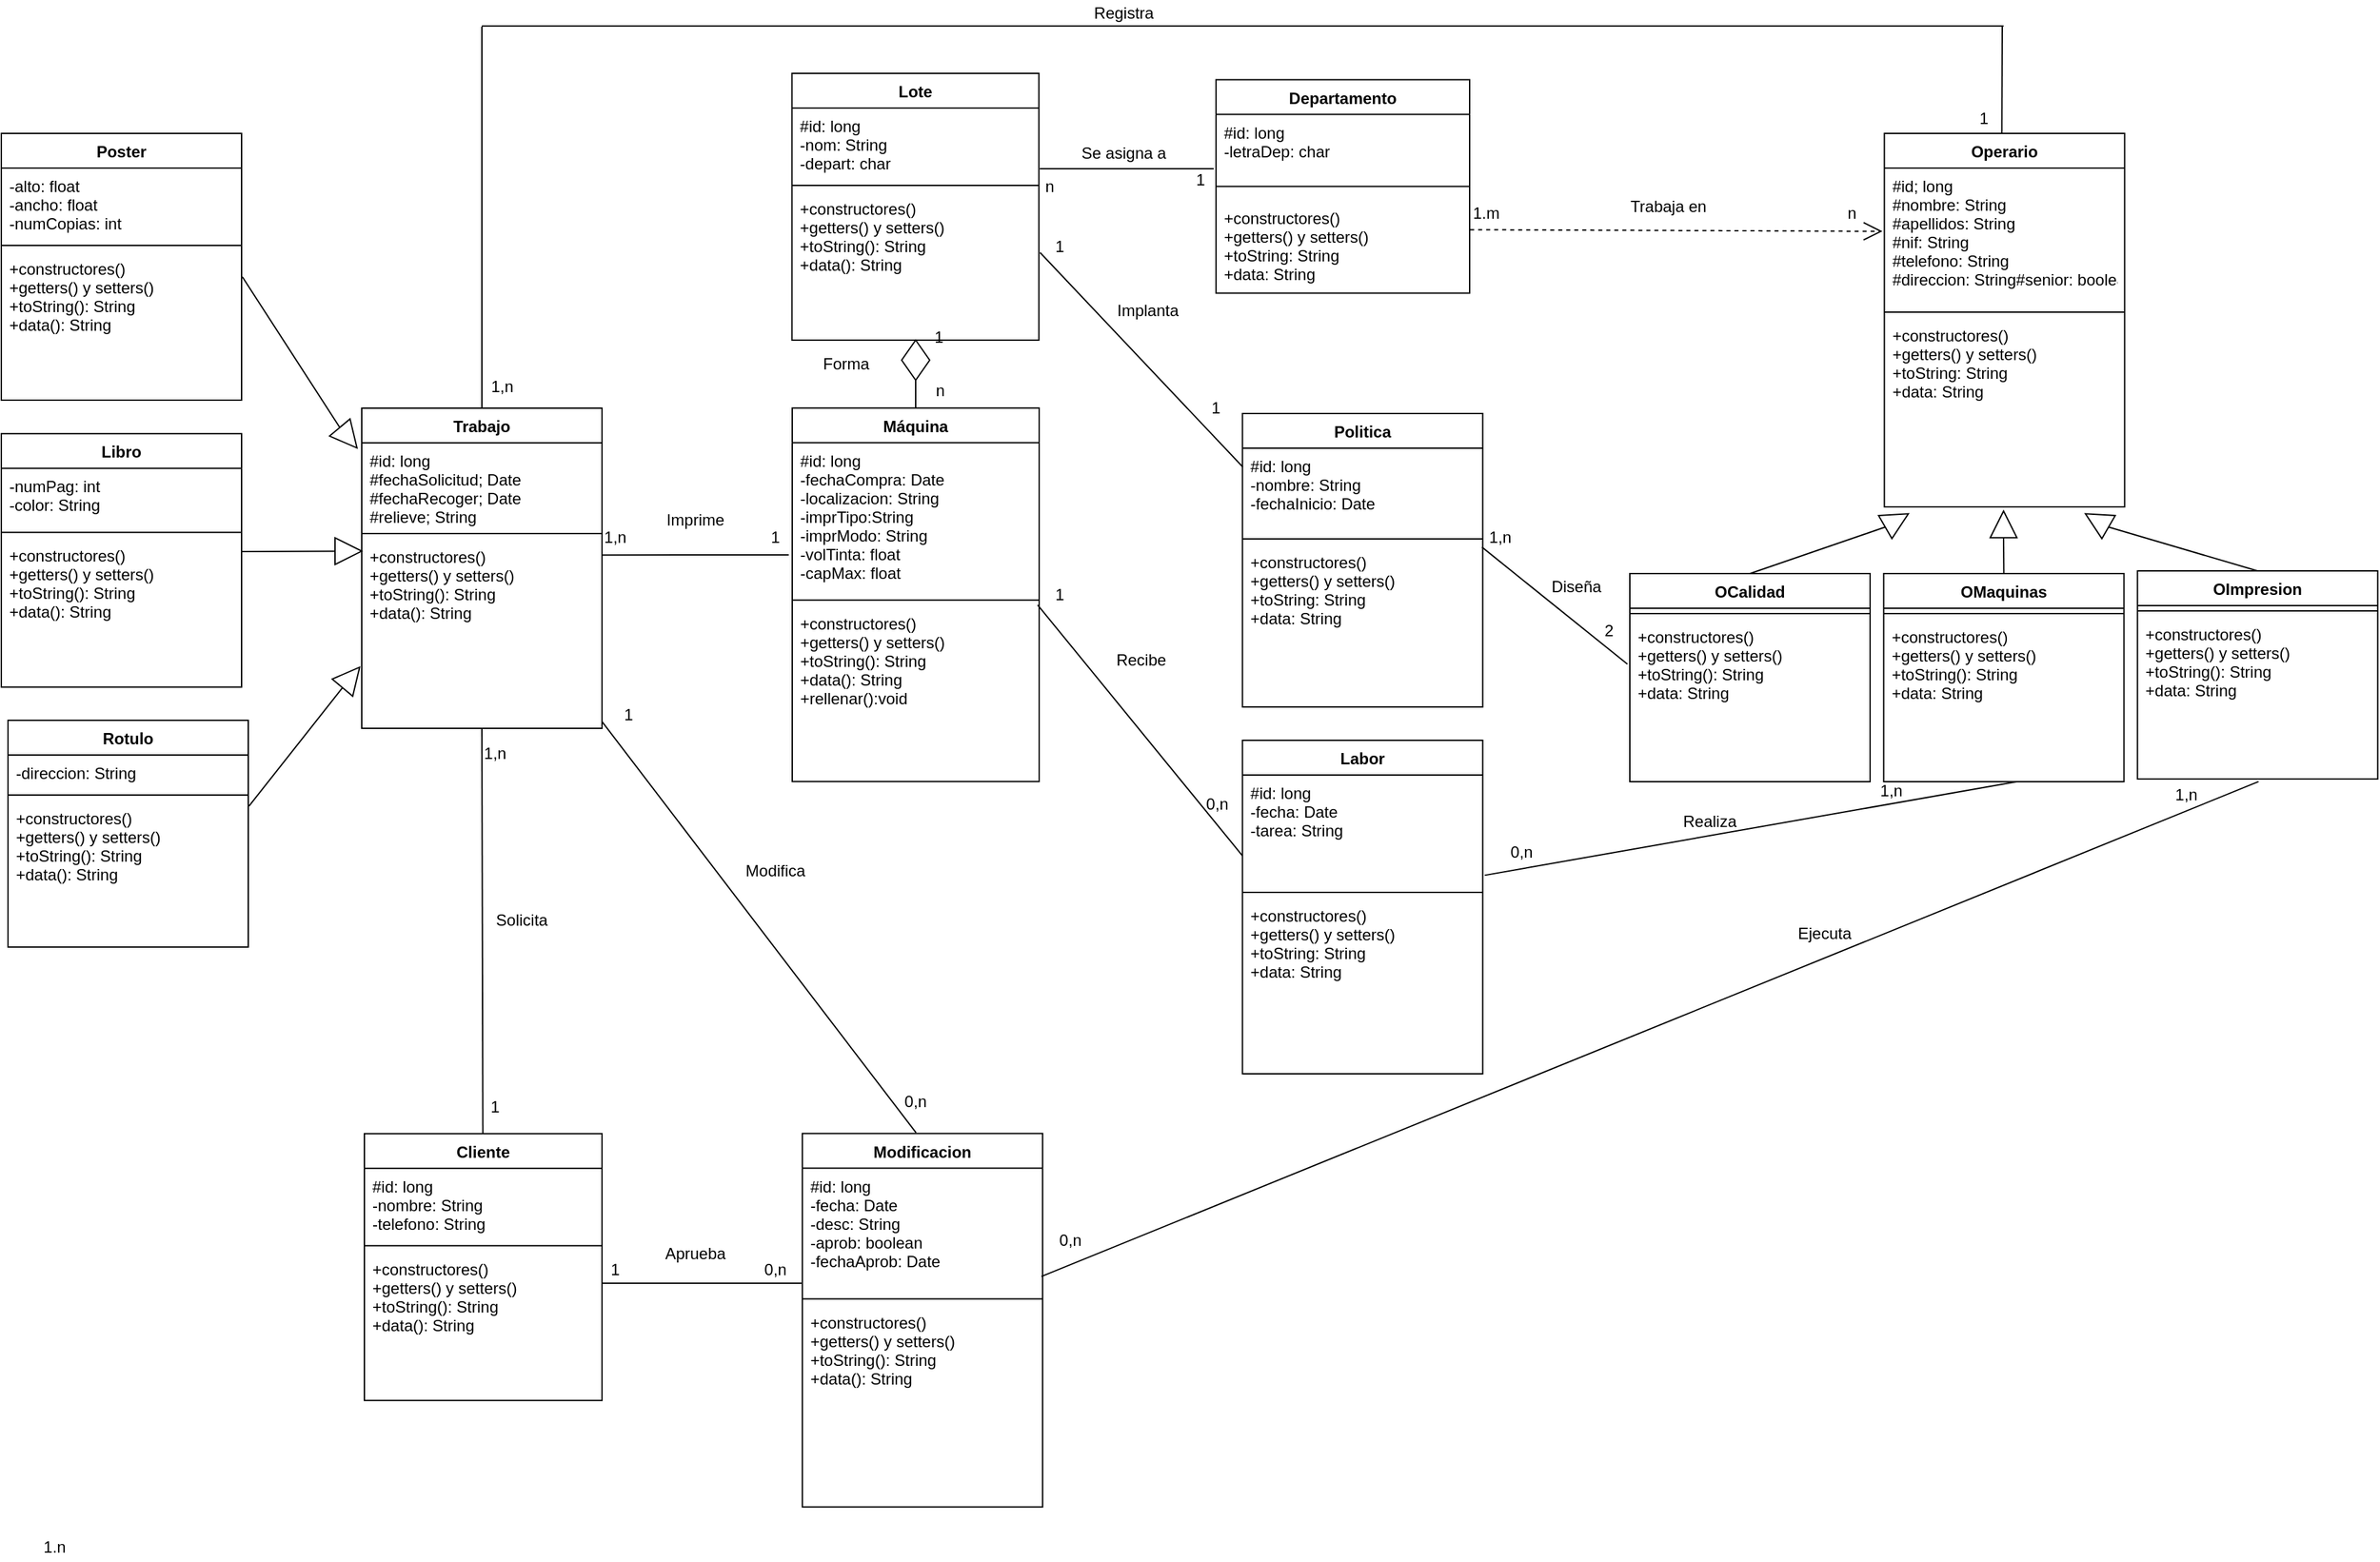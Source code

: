 <mxfile version="12.2.6" type="device" pages="1"><diagram id="FINPR5G2HzoAXYaAKj14" name="Page-1"><mxGraphModel dx="1006" dy="542" grid="1" gridSize="10" guides="1" tooltips="1" connect="1" arrows="1" fold="1" page="1" pageScale="1" pageWidth="3300" pageHeight="2339" math="0" shadow="0"><root><mxCell id="0"/><mxCell id="1" parent="0"/><mxCell id="1oXscA4LE7z4bwvGvyT2-3" value="Trabajo" style="swimlane;fontStyle=1;align=center;verticalAlign=top;childLayout=stackLayout;horizontal=1;startSize=26;horizontalStack=0;resizeParent=1;resizeParentMax=0;resizeLast=0;collapsible=1;marginBottom=0;" parent="1" vertex="1"><mxGeometry x="350" y="336" width="180" height="240" as="geometry"><mxRectangle x="310" y="308" width="70" height="26" as="alternateBounds"/></mxGeometry></mxCell><mxCell id="1oXscA4LE7z4bwvGvyT2-4" value="#id: long&#10;#fechaSolicitud; Date&#10;#fechaRecoger; Date&#10;#relieve; String&#10;" style="text;strokeColor=none;fillColor=none;align=left;verticalAlign=top;spacingLeft=4;spacingRight=4;overflow=hidden;rotatable=0;points=[[0,0.5],[1,0.5]];portConstraint=eastwest;" parent="1oXscA4LE7z4bwvGvyT2-3" vertex="1"><mxGeometry y="26" width="180" height="64" as="geometry"/></mxCell><mxCell id="1oXscA4LE7z4bwvGvyT2-5" value="" style="line;strokeWidth=1;fillColor=none;align=left;verticalAlign=middle;spacingTop=-1;spacingLeft=3;spacingRight=3;rotatable=0;labelPosition=right;points=[];portConstraint=eastwest;" parent="1oXscA4LE7z4bwvGvyT2-3" vertex="1"><mxGeometry y="90" width="180" height="8" as="geometry"/></mxCell><mxCell id="1oXscA4LE7z4bwvGvyT2-6" value="+constructores()&#10;+getters() y setters()&#10;+toString(): String&#10;+data(): String" style="text;strokeColor=none;fillColor=none;align=left;verticalAlign=top;spacingLeft=4;spacingRight=4;overflow=hidden;rotatable=0;points=[[0,0.5],[1,0.5]];portConstraint=eastwest;" parent="1oXscA4LE7z4bwvGvyT2-3" vertex="1"><mxGeometry y="98" width="180" height="142" as="geometry"/></mxCell><mxCell id="1oXscA4LE7z4bwvGvyT2-8" value="Rotulo" style="swimlane;fontStyle=1;align=center;verticalAlign=top;childLayout=stackLayout;horizontal=1;startSize=26;horizontalStack=0;resizeParent=1;resizeParentMax=0;resizeLast=0;collapsible=1;marginBottom=0;" parent="1" vertex="1"><mxGeometry x="85" y="570" width="180" height="170" as="geometry"><mxRectangle x="85" y="520" width="70" height="26" as="alternateBounds"/></mxGeometry></mxCell><mxCell id="1oXscA4LE7z4bwvGvyT2-9" value="-direccion: String" style="text;strokeColor=none;fillColor=none;align=left;verticalAlign=top;spacingLeft=4;spacingRight=4;overflow=hidden;rotatable=0;points=[[0,0.5],[1,0.5]];portConstraint=eastwest;" parent="1oXscA4LE7z4bwvGvyT2-8" vertex="1"><mxGeometry y="26" width="180" height="26" as="geometry"/></mxCell><mxCell id="1oXscA4LE7z4bwvGvyT2-10" value="" style="line;strokeWidth=1;fillColor=none;align=left;verticalAlign=middle;spacingTop=-1;spacingLeft=3;spacingRight=3;rotatable=0;labelPosition=right;points=[];portConstraint=eastwest;" parent="1oXscA4LE7z4bwvGvyT2-8" vertex="1"><mxGeometry y="52" width="180" height="8" as="geometry"/></mxCell><mxCell id="1oXscA4LE7z4bwvGvyT2-11" value="+constructores()&#10;+getters() y setters()&#10;+toString(): String&#10;+data(): String" style="text;strokeColor=none;fillColor=none;align=left;verticalAlign=top;spacingLeft=4;spacingRight=4;overflow=hidden;rotatable=0;points=[[0,0.5],[1,0.5]];portConstraint=eastwest;" parent="1oXscA4LE7z4bwvGvyT2-8" vertex="1"><mxGeometry y="60" width="180" height="110" as="geometry"/></mxCell><mxCell id="1oXscA4LE7z4bwvGvyT2-12" value="Poster&#10;" style="swimlane;fontStyle=1;align=center;verticalAlign=top;childLayout=stackLayout;horizontal=1;startSize=26;horizontalStack=0;resizeParent=1;resizeParentMax=0;resizeLast=0;collapsible=1;marginBottom=0;" parent="1" vertex="1"><mxGeometry x="80" y="130" width="180" height="200" as="geometry"><mxRectangle x="80" y="80" width="70" height="26" as="alternateBounds"/></mxGeometry></mxCell><mxCell id="1oXscA4LE7z4bwvGvyT2-13" value="-alto: float&#10;-ancho: float&#10;-numCopias: int" style="text;strokeColor=none;fillColor=none;align=left;verticalAlign=top;spacingLeft=4;spacingRight=4;overflow=hidden;rotatable=0;points=[[0,0.5],[1,0.5]];portConstraint=eastwest;" parent="1oXscA4LE7z4bwvGvyT2-12" vertex="1"><mxGeometry y="26" width="180" height="54" as="geometry"/></mxCell><mxCell id="1oXscA4LE7z4bwvGvyT2-14" value="" style="line;strokeWidth=1;fillColor=none;align=left;verticalAlign=middle;spacingTop=-1;spacingLeft=3;spacingRight=3;rotatable=0;labelPosition=right;points=[];portConstraint=eastwest;" parent="1oXscA4LE7z4bwvGvyT2-12" vertex="1"><mxGeometry y="80" width="180" height="8" as="geometry"/></mxCell><mxCell id="1oXscA4LE7z4bwvGvyT2-15" value="+constructores()&#10;+getters() y setters()&#10;+toString(): String&#10;+data(): String" style="text;strokeColor=none;fillColor=none;align=left;verticalAlign=top;spacingLeft=4;spacingRight=4;overflow=hidden;rotatable=0;points=[[0,0.5],[1,0.5]];portConstraint=eastwest;" parent="1oXscA4LE7z4bwvGvyT2-12" vertex="1"><mxGeometry y="88" width="180" height="112" as="geometry"/></mxCell><mxCell id="1oXscA4LE7z4bwvGvyT2-27" value="Cliente" style="swimlane;fontStyle=1;align=center;verticalAlign=top;childLayout=stackLayout;horizontal=1;startSize=26;horizontalStack=0;resizeParent=1;resizeParentMax=0;resizeLast=0;collapsible=1;marginBottom=0;" parent="1" vertex="1"><mxGeometry x="352" y="879.853" width="178" height="200" as="geometry"><mxRectangle x="380" y="20" width="70" height="26" as="alternateBounds"/></mxGeometry></mxCell><mxCell id="1oXscA4LE7z4bwvGvyT2-31" value="#id: long&#10;-nombre: String&#10;-telefono: String" style="text;strokeColor=none;fillColor=none;align=left;verticalAlign=top;spacingLeft=4;spacingRight=4;overflow=hidden;rotatable=0;points=[[0,0.5],[1,0.5]];portConstraint=eastwest;" parent="1oXscA4LE7z4bwvGvyT2-27" vertex="1"><mxGeometry y="26" width="178" height="54" as="geometry"/></mxCell><mxCell id="1oXscA4LE7z4bwvGvyT2-29" value="" style="line;strokeWidth=1;fillColor=none;align=left;verticalAlign=middle;spacingTop=-1;spacingLeft=3;spacingRight=3;rotatable=0;labelPosition=right;points=[];portConstraint=eastwest;" parent="1oXscA4LE7z4bwvGvyT2-27" vertex="1"><mxGeometry y="80" width="178" height="8" as="geometry"/></mxCell><mxCell id="1oXscA4LE7z4bwvGvyT2-30" value="+constructores()&#10;+getters() y setters()&#10;+toString(): String&#10;+data(): String" style="text;strokeColor=none;fillColor=none;align=left;verticalAlign=top;spacingLeft=4;spacingRight=4;overflow=hidden;rotatable=0;points=[[0,0.5],[1,0.5]];portConstraint=eastwest;" parent="1oXscA4LE7z4bwvGvyT2-27" vertex="1"><mxGeometry y="88" width="178" height="112" as="geometry"/></mxCell><mxCell id="1oXscA4LE7z4bwvGvyT2-33" value="Máquina" style="swimlane;fontStyle=1;align=center;verticalAlign=top;childLayout=stackLayout;horizontal=1;startSize=26;horizontalStack=0;resizeParent=1;resizeParentMax=0;resizeLast=0;collapsible=1;marginBottom=0;" parent="1" vertex="1"><mxGeometry x="672.5" y="335.9" width="185" height="280" as="geometry"><mxRectangle x="580" y="304.9" width="80" height="26" as="alternateBounds"/></mxGeometry></mxCell><mxCell id="1oXscA4LE7z4bwvGvyT2-34" value="#id: long&#10;-fechaCompra: Date&#10;-localizacion: String&#10;-imprTipo:String&#10;-imprModo: String&#10;-volTinta: float&#10;-capMax: float&#10;&#10;&#10;" style="text;strokeColor=none;fillColor=none;align=left;verticalAlign=top;spacingLeft=4;spacingRight=4;overflow=hidden;rotatable=0;points=[[0,0.5],[1,0.5]];portConstraint=eastwest;" parent="1oXscA4LE7z4bwvGvyT2-33" vertex="1"><mxGeometry y="26" width="185" height="114" as="geometry"/></mxCell><mxCell id="1oXscA4LE7z4bwvGvyT2-35" value="" style="line;strokeWidth=1;fillColor=none;align=left;verticalAlign=middle;spacingTop=-1;spacingLeft=3;spacingRight=3;rotatable=0;labelPosition=right;points=[];portConstraint=eastwest;" parent="1oXscA4LE7z4bwvGvyT2-33" vertex="1"><mxGeometry y="140" width="185" height="8" as="geometry"/></mxCell><mxCell id="1oXscA4LE7z4bwvGvyT2-36" value="+constructores()&#10;+getters() y setters()&#10;+toString(): String&#10;+data(): String&#10;+rellenar():void &#10;" style="text;strokeColor=none;fillColor=none;align=left;verticalAlign=top;spacingLeft=4;spacingRight=4;overflow=hidden;rotatable=0;points=[[0,0.5],[1,0.5]];portConstraint=eastwest;" parent="1oXscA4LE7z4bwvGvyT2-33" vertex="1"><mxGeometry y="148" width="185" height="132" as="geometry"/></mxCell><mxCell id="1oXscA4LE7z4bwvGvyT2-38" value="Lote" style="swimlane;fontStyle=1;align=center;verticalAlign=top;childLayout=stackLayout;horizontal=1;startSize=26;horizontalStack=0;resizeParent=1;resizeParentMax=0;resizeLast=0;collapsible=1;marginBottom=0;" parent="1" vertex="1"><mxGeometry x="672.3" y="85" width="185" height="200" as="geometry"><mxRectangle x="559.8" y="80" width="60" height="26" as="alternateBounds"/></mxGeometry></mxCell><mxCell id="1oXscA4LE7z4bwvGvyT2-39" value="#id: long&#10;-nom: String&#10;-depart: char&#10;" style="text;strokeColor=none;fillColor=none;align=left;verticalAlign=top;spacingLeft=4;spacingRight=4;overflow=hidden;rotatable=0;points=[[0,0.5],[1,0.5]];portConstraint=eastwest;" parent="1oXscA4LE7z4bwvGvyT2-38" vertex="1"><mxGeometry y="26" width="185" height="54" as="geometry"/></mxCell><mxCell id="1oXscA4LE7z4bwvGvyT2-40" value="" style="line;strokeWidth=1;fillColor=none;align=left;verticalAlign=middle;spacingTop=-1;spacingLeft=3;spacingRight=3;rotatable=0;labelPosition=right;points=[];portConstraint=eastwest;" parent="1oXscA4LE7z4bwvGvyT2-38" vertex="1"><mxGeometry y="80" width="185" height="8" as="geometry"/></mxCell><mxCell id="1oXscA4LE7z4bwvGvyT2-41" value="+constructores()&#10;+getters() y setters()&#10;+toString(): String&#10;+data(): String" style="text;strokeColor=none;fillColor=none;align=left;verticalAlign=top;spacingLeft=4;spacingRight=4;overflow=hidden;rotatable=0;points=[[0,0.5],[1,0.5]];portConstraint=eastwest;" parent="1oXscA4LE7z4bwvGvyT2-38" vertex="1"><mxGeometry y="88" width="185" height="112" as="geometry"/></mxCell><mxCell id="B73v2lXdH34x8dakDg6a-5" value="Libro" style="swimlane;fontStyle=1;align=center;verticalAlign=top;childLayout=stackLayout;horizontal=1;startSize=26;horizontalStack=0;resizeParent=1;resizeParentMax=0;resizeLast=0;collapsible=1;marginBottom=0;" parent="1" vertex="1"><mxGeometry x="80" y="355.1" width="180" height="190" as="geometry"><mxRectangle x="85" y="308.1" width="60" height="26" as="alternateBounds"/></mxGeometry></mxCell><mxCell id="B73v2lXdH34x8dakDg6a-6" value="-numPag: int&#10;-color: String" style="text;strokeColor=none;fillColor=none;align=left;verticalAlign=top;spacingLeft=4;spacingRight=4;overflow=hidden;rotatable=0;points=[[0,0.5],[1,0.5]];portConstraint=eastwest;" parent="B73v2lXdH34x8dakDg6a-5" vertex="1"><mxGeometry y="26" width="180" height="44" as="geometry"/></mxCell><mxCell id="B73v2lXdH34x8dakDg6a-7" value="" style="line;strokeWidth=1;fillColor=none;align=left;verticalAlign=middle;spacingTop=-1;spacingLeft=3;spacingRight=3;rotatable=0;labelPosition=right;points=[];portConstraint=eastwest;" parent="B73v2lXdH34x8dakDg6a-5" vertex="1"><mxGeometry y="70" width="180" height="8" as="geometry"/></mxCell><mxCell id="B73v2lXdH34x8dakDg6a-8" value="+constructores()&#10;+getters() y setters()&#10;+toString(): String&#10;+data(): String" style="text;strokeColor=none;fillColor=none;align=left;verticalAlign=top;spacingLeft=4;spacingRight=4;overflow=hidden;rotatable=0;points=[[0,0.5],[1,0.5]];portConstraint=eastwest;" parent="B73v2lXdH34x8dakDg6a-5" vertex="1"><mxGeometry y="78" width="180" height="112" as="geometry"/></mxCell><mxCell id="B73v2lXdH34x8dakDg6a-9" value="Departamento" style="swimlane;fontStyle=1;align=center;verticalAlign=top;childLayout=stackLayout;horizontal=1;startSize=26;horizontalStack=0;resizeParent=1;resizeParentMax=0;resizeLast=0;collapsible=1;marginBottom=0;" parent="1" vertex="1"><mxGeometry x="990" y="89.8" width="190" height="160" as="geometry"><mxRectangle x="820" y="79.8" width="110" height="26" as="alternateBounds"/></mxGeometry></mxCell><mxCell id="B73v2lXdH34x8dakDg6a-10" value="#id: long&#10;-letraDep: char" style="text;strokeColor=none;fillColor=none;align=left;verticalAlign=top;spacingLeft=4;spacingRight=4;overflow=hidden;rotatable=0;points=[[0,0.5],[1,0.5]];portConstraint=eastwest;" parent="B73v2lXdH34x8dakDg6a-9" vertex="1"><mxGeometry y="26" width="190" height="44" as="geometry"/></mxCell><mxCell id="B73v2lXdH34x8dakDg6a-11" value="" style="line;strokeWidth=1;fillColor=none;align=left;verticalAlign=middle;spacingTop=-1;spacingLeft=3;spacingRight=3;rotatable=0;labelPosition=right;points=[];portConstraint=eastwest;" parent="B73v2lXdH34x8dakDg6a-9" vertex="1"><mxGeometry y="70" width="190" height="20" as="geometry"/></mxCell><mxCell id="B73v2lXdH34x8dakDg6a-12" value="+constructores()&#10;+getters() y setters()&#10;+toString: String&#10;+data: String" style="text;strokeColor=none;fillColor=none;align=left;verticalAlign=top;spacingLeft=4;spacingRight=4;overflow=hidden;rotatable=0;points=[[0,0.5],[1,0.5]];portConstraint=eastwest;" parent="B73v2lXdH34x8dakDg6a-9" vertex="1"><mxGeometry y="90" width="190" height="70" as="geometry"/></mxCell><mxCell id="B73v2lXdH34x8dakDg6a-13" value="Operario" style="swimlane;fontStyle=1;align=center;verticalAlign=top;childLayout=stackLayout;horizontal=1;startSize=26;horizontalStack=0;resizeParent=1;resizeParentMax=0;resizeLast=0;collapsible=1;marginBottom=0;" parent="1" vertex="1"><mxGeometry x="1490.7" y="130" width="180" height="280" as="geometry"><mxRectangle x="1055.2" y="282" width="80" height="26" as="alternateBounds"/></mxGeometry></mxCell><mxCell id="B73v2lXdH34x8dakDg6a-14" value="#id; long&#10;#nombre: String&#10;#apellidos: String&#10;#nif: String&#10;#telefono: String&#10;#direccion: String#senior: boolean" style="text;strokeColor=none;fillColor=none;align=left;verticalAlign=top;spacingLeft=4;spacingRight=4;overflow=hidden;rotatable=0;points=[[0,0.5],[1,0.5]];portConstraint=eastwest;" parent="B73v2lXdH34x8dakDg6a-13" vertex="1"><mxGeometry y="26" width="180" height="104" as="geometry"/></mxCell><mxCell id="B73v2lXdH34x8dakDg6a-15" value="" style="line;strokeWidth=1;fillColor=none;align=left;verticalAlign=middle;spacingTop=-1;spacingLeft=3;spacingRight=3;rotatable=0;labelPosition=right;points=[];portConstraint=eastwest;" parent="B73v2lXdH34x8dakDg6a-13" vertex="1"><mxGeometry y="130" width="180" height="8" as="geometry"/></mxCell><mxCell id="B73v2lXdH34x8dakDg6a-16" value="+constructores()&#10;+getters() y setters()&#10;+toString: String&#10;+data: String" style="text;strokeColor=none;fillColor=none;align=left;verticalAlign=top;spacingLeft=4;spacingRight=4;overflow=hidden;rotatable=0;points=[[0,0.5],[1,0.5]];portConstraint=eastwest;" parent="B73v2lXdH34x8dakDg6a-13" vertex="1"><mxGeometry y="138" width="180" height="142" as="geometry"/></mxCell><mxCell id="B73v2lXdH34x8dakDg6a-17" value="OImpresion" style="swimlane;fontStyle=1;align=center;verticalAlign=top;childLayout=stackLayout;horizontal=1;startSize=26;horizontalStack=0;resizeParent=1;resizeParentMax=0;resizeLast=0;collapsible=1;marginBottom=0;" parent="1" vertex="1"><mxGeometry x="1680.3" y="458" width="180" height="156" as="geometry"><mxRectangle x="849.8" y="470" width="130" height="26" as="alternateBounds"/></mxGeometry></mxCell><mxCell id="B73v2lXdH34x8dakDg6a-19" value="" style="line;strokeWidth=1;fillColor=none;align=left;verticalAlign=middle;spacingTop=-1;spacingLeft=3;spacingRight=3;rotatable=0;labelPosition=right;points=[];portConstraint=eastwest;" parent="B73v2lXdH34x8dakDg6a-17" vertex="1"><mxGeometry y="26" width="180" height="8" as="geometry"/></mxCell><mxCell id="B73v2lXdH34x8dakDg6a-20" value="+constructores()&#10;+getters() y setters()&#10;+toString(): String&#10;+data: String" style="text;strokeColor=none;fillColor=none;align=left;verticalAlign=top;spacingLeft=4;spacingRight=4;overflow=hidden;rotatable=0;points=[[0,0.5],[1,0.5]];portConstraint=eastwest;" parent="B73v2lXdH34x8dakDg6a-17" vertex="1"><mxGeometry y="34" width="180" height="122" as="geometry"/></mxCell><mxCell id="B73v2lXdH34x8dakDg6a-22" value="OMaquinas" style="swimlane;fontStyle=1;align=center;verticalAlign=top;childLayout=stackLayout;horizontal=1;startSize=26;horizontalStack=0;resizeParent=1;resizeParentMax=0;resizeLast=0;collapsible=1;marginBottom=0;" parent="1" vertex="1"><mxGeometry x="1490.2" y="460" width="180" height="156" as="geometry"><mxRectangle x="1025.2" y="472" width="130" height="26" as="alternateBounds"/></mxGeometry></mxCell><mxCell id="B73v2lXdH34x8dakDg6a-24" value="" style="line;strokeWidth=1;fillColor=none;align=left;verticalAlign=middle;spacingTop=-1;spacingLeft=3;spacingRight=3;rotatable=0;labelPosition=right;points=[];portConstraint=eastwest;" parent="B73v2lXdH34x8dakDg6a-22" vertex="1"><mxGeometry y="26" width="180" height="8" as="geometry"/></mxCell><mxCell id="B73v2lXdH34x8dakDg6a-25" value="+constructores()&#10;+getters() y setters()&#10;+toString(): String&#10;+data: String" style="text;strokeColor=none;fillColor=none;align=left;verticalAlign=top;spacingLeft=4;spacingRight=4;overflow=hidden;rotatable=0;points=[[0,0.5],[1,0.5]];portConstraint=eastwest;" parent="B73v2lXdH34x8dakDg6a-22" vertex="1"><mxGeometry y="34" width="180" height="122" as="geometry"/></mxCell><mxCell id="B73v2lXdH34x8dakDg6a-26" value="OCalidad" style="swimlane;fontStyle=1;align=center;verticalAlign=top;childLayout=stackLayout;horizontal=1;startSize=26;horizontalStack=0;resizeParent=1;resizeParentMax=0;resizeLast=0;collapsible=1;marginBottom=0;" parent="1" vertex="1"><mxGeometry x="1300" y="460" width="180" height="156" as="geometry"><mxRectangle x="1240" y="470" width="120" height="26" as="alternateBounds"/></mxGeometry></mxCell><mxCell id="B73v2lXdH34x8dakDg6a-28" value="" style="line;strokeWidth=1;fillColor=none;align=left;verticalAlign=middle;spacingTop=-1;spacingLeft=3;spacingRight=3;rotatable=0;labelPosition=right;points=[];portConstraint=eastwest;" parent="B73v2lXdH34x8dakDg6a-26" vertex="1"><mxGeometry y="26" width="180" height="8" as="geometry"/></mxCell><mxCell id="B73v2lXdH34x8dakDg6a-29" value="+constructores()&#10;+getters() y setters()&#10;+toString(): String&#10;+data: String" style="text;strokeColor=none;fillColor=none;align=left;verticalAlign=top;spacingLeft=4;spacingRight=4;overflow=hidden;rotatable=0;points=[[0,0.5],[1,0.5]];portConstraint=eastwest;" parent="B73v2lXdH34x8dakDg6a-26" vertex="1"><mxGeometry y="34" width="180" height="122" as="geometry"/></mxCell><mxCell id="B73v2lXdH34x8dakDg6a-30" value="Labor" style="swimlane;fontStyle=1;align=center;verticalAlign=top;childLayout=stackLayout;horizontal=1;startSize=26;horizontalStack=0;resizeParent=1;resizeParentMax=0;resizeLast=0;collapsible=1;marginBottom=0;" parent="1" vertex="1"><mxGeometry x="1009.8" y="585" width="180" height="250" as="geometry"><mxRectangle x="835.3" y="584" width="60" height="26" as="alternateBounds"/></mxGeometry></mxCell><mxCell id="B73v2lXdH34x8dakDg6a-31" value="#id: long&#10;-fecha: Date&#10;-tarea: String&#10;" style="text;strokeColor=none;fillColor=none;align=left;verticalAlign=top;spacingLeft=4;spacingRight=4;overflow=hidden;rotatable=0;points=[[0,0.5],[1,0.5]];portConstraint=eastwest;" parent="B73v2lXdH34x8dakDg6a-30" vertex="1"><mxGeometry y="26" width="180" height="84" as="geometry"/></mxCell><mxCell id="B73v2lXdH34x8dakDg6a-32" value="" style="line;strokeWidth=1;fillColor=none;align=left;verticalAlign=middle;spacingTop=-1;spacingLeft=3;spacingRight=3;rotatable=0;labelPosition=right;points=[];portConstraint=eastwest;" parent="B73v2lXdH34x8dakDg6a-30" vertex="1"><mxGeometry y="110" width="180" height="8" as="geometry"/></mxCell><mxCell id="B73v2lXdH34x8dakDg6a-33" value="+constructores()&#10;+getters() y setters()&#10;+toString: String&#10;+data: String" style="text;strokeColor=none;fillColor=none;align=left;verticalAlign=top;spacingLeft=4;spacingRight=4;overflow=hidden;rotatable=0;points=[[0,0.5],[1,0.5]];portConstraint=eastwest;" parent="B73v2lXdH34x8dakDg6a-30" vertex="1"><mxGeometry y="118" width="180" height="132" as="geometry"/></mxCell><mxCell id="B73v2lXdH34x8dakDg6a-34" value="Modificacion" style="swimlane;fontStyle=1;align=center;verticalAlign=top;childLayout=stackLayout;horizontal=1;startSize=26;horizontalStack=0;resizeParent=1;resizeParentMax=0;resizeLast=0;collapsible=1;marginBottom=0;" parent="1" vertex="1"><mxGeometry x="680.1" y="879.8" width="180" height="280" as="geometry"><mxRectangle x="589.6" y="609.8" width="100" height="26" as="alternateBounds"/></mxGeometry></mxCell><mxCell id="B73v2lXdH34x8dakDg6a-35" value="#id: long&#10;-fecha: Date&#10;-desc: String&#10;-aprob: boolean&#10;-fechaAprob: Date&#10;" style="text;strokeColor=none;fillColor=none;align=left;verticalAlign=top;spacingLeft=4;spacingRight=4;overflow=hidden;rotatable=0;points=[[0,0.5],[1,0.5]];portConstraint=eastwest;" parent="B73v2lXdH34x8dakDg6a-34" vertex="1"><mxGeometry y="26" width="180" height="94" as="geometry"/></mxCell><mxCell id="B73v2lXdH34x8dakDg6a-36" value="" style="line;strokeWidth=1;fillColor=none;align=left;verticalAlign=middle;spacingTop=-1;spacingLeft=3;spacingRight=3;rotatable=0;labelPosition=right;points=[];portConstraint=eastwest;" parent="B73v2lXdH34x8dakDg6a-34" vertex="1"><mxGeometry y="120" width="180" height="8" as="geometry"/></mxCell><mxCell id="B73v2lXdH34x8dakDg6a-37" value="+constructores()&#10;+getters() y setters()&#10;+toString(): String&#10;+data(): String" style="text;strokeColor=none;fillColor=none;align=left;verticalAlign=top;spacingLeft=4;spacingRight=4;overflow=hidden;rotatable=0;points=[[0,0.5],[1,0.5]];portConstraint=eastwest;" parent="B73v2lXdH34x8dakDg6a-34" vertex="1"><mxGeometry y="128" width="180" height="152" as="geometry"/></mxCell><mxCell id="B73v2lXdH34x8dakDg6a-38" value="Politica" style="swimlane;fontStyle=1;align=center;verticalAlign=top;childLayout=stackLayout;horizontal=1;startSize=26;horizontalStack=0;resizeParent=1;resizeParentMax=0;resizeLast=0;collapsible=1;marginBottom=0;" parent="1" vertex="1"><mxGeometry x="1009.8" y="340" width="180" height="220" as="geometry"><mxRectangle x="1049.8" y="584" width="70" height="26" as="alternateBounds"/></mxGeometry></mxCell><mxCell id="B73v2lXdH34x8dakDg6a-39" value="#id: long&#10;-nombre: String&#10;-fechaInicio: Date&#10;" style="text;strokeColor=none;fillColor=none;align=left;verticalAlign=top;spacingLeft=4;spacingRight=4;overflow=hidden;rotatable=0;points=[[0,0.5],[1,0.5]];portConstraint=eastwest;" parent="B73v2lXdH34x8dakDg6a-38" vertex="1"><mxGeometry y="26" width="180" height="64" as="geometry"/></mxCell><mxCell id="B73v2lXdH34x8dakDg6a-40" value="" style="line;strokeWidth=1;fillColor=none;align=left;verticalAlign=middle;spacingTop=-1;spacingLeft=3;spacingRight=3;rotatable=0;labelPosition=right;points=[];portConstraint=eastwest;" parent="B73v2lXdH34x8dakDg6a-38" vertex="1"><mxGeometry y="90" width="180" height="8" as="geometry"/></mxCell><mxCell id="B73v2lXdH34x8dakDg6a-41" value="+constructores()&#10;+getters() y setters()&#10;+toString: String&#10;+data: String " style="text;strokeColor=none;fillColor=none;align=left;verticalAlign=top;spacingLeft=4;spacingRight=4;overflow=hidden;rotatable=0;points=[[0,0.5],[1,0.5]];portConstraint=eastwest;" parent="B73v2lXdH34x8dakDg6a-38" vertex="1"><mxGeometry y="98" width="180" height="122" as="geometry"/></mxCell><mxCell id="XLXHDITQY2P4VodOv5Uc-3" value="" style="triangle;whiteSpace=wrap;html=1;rotation=50;" parent="1" vertex="1"><mxGeometry x="330" y="348.147" width="20" height="20" as="geometry"/></mxCell><mxCell id="XLXHDITQY2P4VodOv5Uc-4" value="" style="triangle;whiteSpace=wrap;html=1;" parent="1" vertex="1"><mxGeometry x="330" y="433.147" width="20" height="20" as="geometry"/></mxCell><mxCell id="XLXHDITQY2P4VodOv5Uc-5" value="" style="triangle;whiteSpace=wrap;html=1;rotation=-50;" parent="1" vertex="1"><mxGeometry x="332" y="527.853" width="20" height="20" as="geometry"/></mxCell><mxCell id="XLXHDITQY2P4VodOv5Uc-6" value="" style="endArrow=none;html=1;entryX=1.003;entryY=0.039;entryDx=0;entryDy=0;entryPerimeter=0;exitX=0;exitY=0.5;exitDx=0;exitDy=0;" parent="1" source="XLXHDITQY2P4VodOv5Uc-5" target="1oXscA4LE7z4bwvGvyT2-11" edge="1"><mxGeometry width="50" height="50" relative="1" as="geometry"><mxPoint x="330" y="540" as="sourcePoint"/><mxPoint x="130" y="1140" as="targetPoint"/></mxGeometry></mxCell><mxCell id="XLXHDITQY2P4VodOv5Uc-7" value="" style="endArrow=none;html=1;entryX=0.999;entryY=0.093;entryDx=0;entryDy=0;entryPerimeter=0;" parent="1" edge="1" target="B73v2lXdH34x8dakDg6a-8" source="XLXHDITQY2P4VodOv5Uc-4"><mxGeometry width="50" height="50" relative="1" as="geometry"><mxPoint x="328" y="444" as="sourcePoint"/><mxPoint x="265" y="444" as="targetPoint"/></mxGeometry></mxCell><mxCell id="XLXHDITQY2P4VodOv5Uc-9" value="" style="endArrow=none;html=1;entryX=1.003;entryY=0.174;entryDx=0;entryDy=0;entryPerimeter=0;exitX=0;exitY=0.5;exitDx=0;exitDy=0;" parent="1" source="XLXHDITQY2P4VodOv5Uc-3" target="1oXscA4LE7z4bwvGvyT2-15" edge="1"><mxGeometry width="50" height="50" relative="1" as="geometry"><mxPoint x="330" y="350" as="sourcePoint"/><mxPoint x="267" y="358" as="targetPoint"/></mxGeometry></mxCell><mxCell id="XLXHDITQY2P4VodOv5Uc-10" value="" style="endArrow=none;html=1;entryX=0.5;entryY=0;entryDx=0;entryDy=0;exitX=0;exitY=0.5;exitDx=0;exitDy=0;" parent="1" source="XLXHDITQY2P4VodOv5Uc-16" target="B73v2lXdH34x8dakDg6a-17" edge="1"><mxGeometry width="50" height="50" relative="1" as="geometry"><mxPoint x="1670.5" y="405" as="sourcePoint"/><mxPoint x="651.04" y="247.488" as="targetPoint"/></mxGeometry></mxCell><mxCell id="XLXHDITQY2P4VodOv5Uc-11" value="" style="endArrow=none;html=1;entryX=0.5;entryY=0;entryDx=0;entryDy=0;exitX=0;exitY=0.5;exitDx=0;exitDy=0;" parent="1" source="XLXHDITQY2P4VodOv5Uc-15" target="B73v2lXdH34x8dakDg6a-22" edge="1"><mxGeometry width="50" height="50" relative="1" as="geometry"><mxPoint x="1550.5" y="430" as="sourcePoint"/><mxPoint x="661.04" y="257.488" as="targetPoint"/></mxGeometry></mxCell><mxCell id="XLXHDITQY2P4VodOv5Uc-12" value="" style="endArrow=none;html=1;entryX=0.5;entryY=0;entryDx=0;entryDy=0;exitX=0;exitY=0.5;exitDx=0;exitDy=0;" parent="1" source="XLXHDITQY2P4VodOv5Uc-13" target="B73v2lXdH34x8dakDg6a-26" edge="1"><mxGeometry width="50" height="50" relative="1" as="geometry"><mxPoint x="1780.5" y="400" as="sourcePoint"/><mxPoint x="671.04" y="267.488" as="targetPoint"/></mxGeometry></mxCell><mxCell id="XLXHDITQY2P4VodOv5Uc-13" value="" style="triangle;whiteSpace=wrap;html=1;rotation=-30;" parent="1" vertex="1"><mxGeometry x="1490" y="410.147" width="20" height="20" as="geometry"/></mxCell><mxCell id="XLXHDITQY2P4VodOv5Uc-15" value="" style="triangle;whiteSpace=wrap;html=1;rotation=-90;" parent="1" vertex="1"><mxGeometry x="1570" y="413.147" width="20" height="20" as="geometry"/></mxCell><mxCell id="XLXHDITQY2P4VodOv5Uc-16" value="" style="triangle;whiteSpace=wrap;html=1;rotation=-150;" parent="1" vertex="1"><mxGeometry x="1640" y="410.147" width="20" height="20" as="geometry"/></mxCell><mxCell id="XLXHDITQY2P4VodOv5Uc-17" value="" style="endArrow=none;html=1;entryX=1;entryY=0.085;entryDx=0;entryDy=0;entryPerimeter=0;exitX=-0.014;exitY=0.738;exitDx=0;exitDy=0;exitPerimeter=0;" parent="1" source="1oXscA4LE7z4bwvGvyT2-34" target="1oXscA4LE7z4bwvGvyT2-6" edge="1"><mxGeometry width="50" height="50" relative="1" as="geometry"><mxPoint x="80" y="1190" as="sourcePoint"/><mxPoint x="130" y="1140" as="targetPoint"/></mxGeometry></mxCell><mxCell id="XLXHDITQY2P4VodOv5Uc-18" value="" style="rhombus;whiteSpace=wrap;html=1;" parent="1" vertex="1"><mxGeometry x="754.5" y="285" width="21" height="30" as="geometry"/></mxCell><mxCell id="XLXHDITQY2P4VodOv5Uc-20" value="" style="endArrow=none;html=1;entryX=0.5;entryY=1;entryDx=0;entryDy=0;exitX=0.5;exitY=0;exitDx=0;exitDy=0;" parent="1" source="1oXscA4LE7z4bwvGvyT2-33" target="XLXHDITQY2P4VodOv5Uc-18" edge="1"><mxGeometry width="50" height="50" relative="1" as="geometry"><mxPoint x="580" y="335.167" as="sourcePoint"/><mxPoint x="630" y="285.167" as="targetPoint"/></mxGeometry></mxCell><mxCell id="XLXHDITQY2P4VodOv5Uc-22" value="" style="endArrow=none;html=1;entryX=-0.009;entryY=0.926;entryDx=0;entryDy=0;entryPerimeter=0;exitX=1.004;exitY=0.843;exitDx=0;exitDy=0;exitPerimeter=0;" parent="1" target="B73v2lXdH34x8dakDg6a-10" edge="1" source="1oXscA4LE7z4bwvGvyT2-39"><mxGeometry width="50" height="50" relative="1" as="geometry"><mxPoint x="858" y="170" as="sourcePoint"/><mxPoint x="945.5" y="170" as="targetPoint"/></mxGeometry></mxCell><mxCell id="XLXHDITQY2P4VodOv5Uc-27" value="" style="endArrow=open;endSize=12;dashed=1;html=1;entryX=-0.008;entryY=0.456;entryDx=0;entryDy=0;entryPerimeter=0;exitX=1.002;exitY=0.32;exitDx=0;exitDy=0;exitPerimeter=0;" parent="1" source="B73v2lXdH34x8dakDg6a-12" target="B73v2lXdH34x8dakDg6a-14" edge="1"><mxGeometry x="-0.132" y="-71" width="160" relative="1" as="geometry"><mxPoint x="1349.55" y="199.536" as="sourcePoint"/><mxPoint x="1460.5" y="200" as="targetPoint"/><mxPoint as="offset"/></mxGeometry></mxCell><mxCell id="XLXHDITQY2P4VodOv5Uc-30" value="" style="endArrow=none;html=1;entryX=0.5;entryY=1;entryDx=0;entryDy=0;" parent="1" source="1oXscA4LE7z4bwvGvyT2-27" target="1oXscA4LE7z4bwvGvyT2-3" edge="1"><mxGeometry width="50" height="50" relative="1" as="geometry"><mxPoint x="80" y="1230" as="sourcePoint"/><mxPoint x="445" y="579" as="targetPoint"/></mxGeometry></mxCell><mxCell id="XLXHDITQY2P4VodOv5Uc-31" value="" style="endArrow=none;html=1;exitX=-0.01;exitY=0.278;exitDx=0;exitDy=0;exitPerimeter=0;entryX=0.997;entryY=0.018;entryDx=0;entryDy=0;entryPerimeter=0;" parent="1" source="B73v2lXdH34x8dakDg6a-29" target="B73v2lXdH34x8dakDg6a-41" edge="1"><mxGeometry width="50" height="50" relative="1" as="geometry"><mxPoint x="1240" y="460.389" as="sourcePoint"/><mxPoint x="1290" y="410.389" as="targetPoint"/></mxGeometry></mxCell><mxCell id="XLXHDITQY2P4VodOv5Uc-32" value="" style="endArrow=none;html=1;exitX=0.001;exitY=0.219;exitDx=0;exitDy=0;exitPerimeter=0;entryX=1.005;entryY=0.414;entryDx=0;entryDy=0;entryPerimeter=0;" parent="1" source="B73v2lXdH34x8dakDg6a-39" target="1oXscA4LE7z4bwvGvyT2-41" edge="1"><mxGeometry width="50" height="50" relative="1" as="geometry"><mxPoint x="1009.7" y="376.583" as="sourcePoint"/><mxPoint x="900.76" y="249.863" as="targetPoint"/></mxGeometry></mxCell><mxCell id="XLXHDITQY2P4VodOv5Uc-33" value="" style="endArrow=none;html=1;entryX=0.997;entryY=0.018;entryDx=0;entryDy=0;entryPerimeter=0;" parent="1" edge="1"><mxGeometry width="50" height="50" relative="1" as="geometry"><mxPoint x="1590" y="616" as="sourcePoint"/><mxPoint x="1191.26" y="686.196" as="targetPoint"/></mxGeometry></mxCell><mxCell id="XLXHDITQY2P4VodOv5Uc-34" value="" style="endArrow=none;html=1;exitX=-0.01;exitY=0.278;exitDx=0;exitDy=0;exitPerimeter=0;entryX=0.994;entryY=-0.003;entryDx=0;entryDy=0;entryPerimeter=0;" parent="1" target="1oXscA4LE7z4bwvGvyT2-36" edge="1"><mxGeometry width="50" height="50" relative="1" as="geometry"><mxPoint x="1009.7" y="671.416" as="sourcePoint"/><mxPoint x="900.76" y="544.696" as="targetPoint"/></mxGeometry></mxCell><mxCell id="XLXHDITQY2P4VodOv5Uc-35" value="" style="endArrow=none;html=1;entryX=0.504;entryY=1.016;entryDx=0;entryDy=0;entryPerimeter=0;exitX=0.995;exitY=0.863;exitDx=0;exitDy=0;exitPerimeter=0;" parent="1" source="B73v2lXdH34x8dakDg6a-35" target="B73v2lXdH34x8dakDg6a-20" edge="1"><mxGeometry width="50" height="50" relative="1" as="geometry"><mxPoint x="850" y="972" as="sourcePoint"/><mxPoint x="1770.197" y="638.196" as="targetPoint"/></mxGeometry></mxCell><mxCell id="XLXHDITQY2P4VodOv5Uc-37" value="" style="endArrow=none;html=1;exitX=0.987;exitY=1.004;exitDx=0;exitDy=0;exitPerimeter=0;" parent="1" edge="1" source="BGkJPFm0Atz19N2lyD_Y-36"><mxGeometry width="50" height="50" relative="1" as="geometry"><mxPoint x="678" y="990" as="sourcePoint"/><mxPoint x="530" y="992" as="targetPoint"/></mxGeometry></mxCell><mxCell id="XLXHDITQY2P4VodOv5Uc-38" value="" style="endArrow=none;html=1;exitX=0.001;exitY=0.893;exitDx=0;exitDy=0;exitPerimeter=0;entryX=0;entryY=0.75;entryDx=0;entryDy=0;" parent="1" target="BGkJPFm0Atz19N2lyD_Y-31" edge="1"><mxGeometry width="50" height="50" relative="1" as="geometry"><mxPoint x="765.28" y="879.242" as="sourcePoint"/><mxPoint x="620.89" y="879.241" as="targetPoint"/></mxGeometry></mxCell><mxCell id="XLXHDITQY2P4VodOv5Uc-41" value="Solicita" style="text;html=1;strokeColor=none;fillColor=none;align=center;verticalAlign=middle;whiteSpace=wrap;rounded=0;" parent="1" vertex="1"><mxGeometry x="450" y="710.167" width="40" height="20" as="geometry"/></mxCell><mxCell id="XLXHDITQY2P4VodOv5Uc-42" value="1" style="text;html=1;strokeColor=none;fillColor=none;align=center;verticalAlign=middle;whiteSpace=wrap;rounded=0;" parent="1" vertex="1"><mxGeometry x="430" y="850.167" width="40" height="20" as="geometry"/></mxCell><mxCell id="XLXHDITQY2P4VodOv5Uc-43" value="1,n" style="text;html=1;strokeColor=none;fillColor=none;align=center;verticalAlign=middle;whiteSpace=wrap;rounded=0;" parent="1" vertex="1"><mxGeometry x="430" y="585.167" width="40" height="20" as="geometry"/></mxCell><mxCell id="XLXHDITQY2P4VodOv5Uc-44" value="Imprime" style="text;html=1;strokeColor=none;fillColor=none;align=center;verticalAlign=middle;whiteSpace=wrap;rounded=0;" parent="1" vertex="1"><mxGeometry x="580" y="409.944" width="40" height="20" as="geometry"/></mxCell><mxCell id="XLXHDITQY2P4VodOv5Uc-49" value="1,n" style="text;html=1;strokeColor=none;fillColor=none;align=center;verticalAlign=middle;whiteSpace=wrap;rounded=0;" parent="1" vertex="1"><mxGeometry x="520" y="422.944" width="40" height="20" as="geometry"/></mxCell><mxCell id="XLXHDITQY2P4VodOv5Uc-50" value="1" style="text;html=1;strokeColor=none;fillColor=none;align=center;verticalAlign=middle;whiteSpace=wrap;rounded=0;" parent="1" vertex="1"><mxGeometry x="640" y="422.944" width="40" height="20" as="geometry"/></mxCell><mxCell id="XLXHDITQY2P4VodOv5Uc-51" value="Forma" style="text;html=1;strokeColor=none;fillColor=none;align=center;verticalAlign=middle;whiteSpace=wrap;rounded=0;" parent="1" vertex="1"><mxGeometry x="672.5" y="293" width="80" height="20" as="geometry"/></mxCell><mxCell id="XLXHDITQY2P4VodOv5Uc-52" value="1" style="text;html=1;strokeColor=none;fillColor=none;align=center;verticalAlign=middle;whiteSpace=wrap;rounded=0;" parent="1" vertex="1"><mxGeometry x="775" y="273" width="15" height="20" as="geometry"/></mxCell><mxCell id="XLXHDITQY2P4VodOv5Uc-53" value="n" style="text;html=1;strokeColor=none;fillColor=none;align=center;verticalAlign=middle;whiteSpace=wrap;rounded=0;" parent="1" vertex="1"><mxGeometry x="775.5" y="313" width="15" height="20" as="geometry"/></mxCell><mxCell id="XLXHDITQY2P4VodOv5Uc-54" value="Se asigna a" style="text;html=1;strokeColor=none;fillColor=none;align=center;verticalAlign=middle;whiteSpace=wrap;rounded=0;" parent="1" vertex="1"><mxGeometry x="880.5" y="135" width="80" height="20" as="geometry"/></mxCell><mxCell id="XLXHDITQY2P4VodOv5Uc-55" value="n" style="text;html=1;strokeColor=none;fillColor=none;align=center;verticalAlign=middle;whiteSpace=wrap;rounded=0;" parent="1" vertex="1"><mxGeometry x="858" y="160" width="15" height="20" as="geometry"/></mxCell><mxCell id="XLXHDITQY2P4VodOv5Uc-56" value="1" style="text;html=1;strokeColor=none;fillColor=none;align=center;verticalAlign=middle;whiteSpace=wrap;rounded=0;" parent="1" vertex="1"><mxGeometry x="971" y="155" width="15" height="20" as="geometry"/></mxCell><mxCell id="XLXHDITQY2P4VodOv5Uc-57" value="1.m" style="text;html=1;strokeColor=none;fillColor=none;align=center;verticalAlign=middle;whiteSpace=wrap;rounded=0;" parent="1" vertex="1"><mxGeometry x="1185" y="180" width="15" height="20" as="geometry"/></mxCell><mxCell id="XLXHDITQY2P4VodOv5Uc-59" value="n" style="text;html=1;strokeColor=none;fillColor=none;align=center;verticalAlign=middle;whiteSpace=wrap;rounded=0;" parent="1" vertex="1"><mxGeometry x="1458.648" y="180" width="15" height="20" as="geometry"/></mxCell><mxCell id="XLXHDITQY2P4VodOv5Uc-60" value="Trabaja en" style="text;html=1;strokeColor=none;fillColor=none;align=center;verticalAlign=middle;whiteSpace=wrap;rounded=0;" parent="1" vertex="1"><mxGeometry x="1289.407" y="175" width="80" height="20" as="geometry"/></mxCell><mxCell id="BGkJPFm0Atz19N2lyD_Y-1" value="Diseña" style="text;html=1;strokeColor=none;fillColor=none;align=center;verticalAlign=middle;whiteSpace=wrap;rounded=0;" parent="1" vertex="1"><mxGeometry x="1220" y="460" width="80" height="20" as="geometry"/></mxCell><mxCell id="BGkJPFm0Atz19N2lyD_Y-3" value="&lt;div&gt;2&lt;/div&gt;&lt;div&gt;&lt;br&gt;&lt;/div&gt;" style="text;html=1;strokeColor=none;fillColor=none;align=center;verticalAlign=middle;whiteSpace=wrap;rounded=0;" parent="1" vertex="1"><mxGeometry x="1276.5" y="500" width="15" height="20" as="geometry"/></mxCell><mxCell id="BGkJPFm0Atz19N2lyD_Y-10" value="1,n" style="text;html=1;strokeColor=none;fillColor=none;align=center;verticalAlign=middle;whiteSpace=wrap;rounded=0;" parent="1" vertex="1"><mxGeometry x="1182.5" y="422.944" width="40" height="20" as="geometry"/></mxCell><mxCell id="BGkJPFm0Atz19N2lyD_Y-11" value="&lt;div&gt;Realiza&lt;/div&gt;&lt;div&gt;&lt;br&gt;&lt;/div&gt;" style="text;html=1;strokeColor=none;fillColor=none;align=center;verticalAlign=middle;whiteSpace=wrap;rounded=0;" parent="1" vertex="1"><mxGeometry x="1340" y="643" width="40" height="20" as="geometry"/></mxCell><mxCell id="BGkJPFm0Atz19N2lyD_Y-12" value="&lt;div&gt;0,n&lt;/div&gt;" style="text;html=1;strokeColor=none;fillColor=none;align=center;verticalAlign=middle;whiteSpace=wrap;rounded=0;" parent="1" vertex="1"><mxGeometry x="1199" y="659" width="40" height="20" as="geometry"/></mxCell><mxCell id="BGkJPFm0Atz19N2lyD_Y-14" value="1,n" style="text;html=1;strokeColor=none;fillColor=none;align=center;verticalAlign=middle;whiteSpace=wrap;rounded=0;" parent="1" vertex="1"><mxGeometry x="1696.5" y="616" width="40" height="20" as="geometry"/></mxCell><mxCell id="BGkJPFm0Atz19N2lyD_Y-20" value="Ejecuta" style="text;html=1;strokeColor=none;fillColor=none;align=center;verticalAlign=middle;whiteSpace=wrap;rounded=0;" parent="1" vertex="1"><mxGeometry x="1425.5" y="720" width="40" height="20" as="geometry"/></mxCell><mxCell id="BGkJPFm0Atz19N2lyD_Y-21" value="&lt;div&gt;0,n&lt;/div&gt;" style="text;html=1;strokeColor=none;fillColor=none;align=center;verticalAlign=middle;whiteSpace=wrap;rounded=0;" parent="1" vertex="1"><mxGeometry x="860.5" y="950" width="40" height="20" as="geometry"/></mxCell><mxCell id="BGkJPFm0Atz19N2lyD_Y-22" value="1,n" style="text;html=1;strokeColor=none;fillColor=none;align=center;verticalAlign=middle;whiteSpace=wrap;rounded=0;" parent="1" vertex="1"><mxGeometry x="1475.5" y="613" width="40" height="20" as="geometry"/></mxCell><mxCell id="BGkJPFm0Atz19N2lyD_Y-23" value="1" style="text;html=1;strokeColor=none;fillColor=none;align=center;verticalAlign=middle;whiteSpace=wrap;rounded=0;" parent="1" vertex="1"><mxGeometry x="853" y="204.944" width="40" height="20" as="geometry"/></mxCell><mxCell id="BGkJPFm0Atz19N2lyD_Y-24" value="1" style="text;html=1;strokeColor=none;fillColor=none;align=center;verticalAlign=middle;whiteSpace=wrap;rounded=0;" parent="1" vertex="1"><mxGeometry x="970" y="325.944" width="40" height="20" as="geometry"/></mxCell><mxCell id="BGkJPFm0Atz19N2lyD_Y-25" value="Implanta" style="text;html=1;strokeColor=none;fillColor=none;align=center;verticalAlign=middle;whiteSpace=wrap;rounded=0;" parent="1" vertex="1"><mxGeometry x="898.5" y="253" width="80" height="20" as="geometry"/></mxCell><mxCell id="BGkJPFm0Atz19N2lyD_Y-26" value="1" style="text;html=1;strokeColor=none;fillColor=none;align=center;verticalAlign=middle;whiteSpace=wrap;rounded=0;" parent="1" vertex="1"><mxGeometry x="853" y="465.944" width="40" height="20" as="geometry"/></mxCell><mxCell id="BGkJPFm0Atz19N2lyD_Y-27" value="0,n" style="text;html=1;strokeColor=none;fillColor=none;align=center;verticalAlign=middle;whiteSpace=wrap;rounded=0;" parent="1" vertex="1"><mxGeometry x="971" y="622.944" width="40" height="20" as="geometry"/></mxCell><mxCell id="BGkJPFm0Atz19N2lyD_Y-28" value="Recibe" style="text;html=1;strokeColor=none;fillColor=none;align=center;verticalAlign=middle;whiteSpace=wrap;rounded=0;" parent="1" vertex="1"><mxGeometry x="893.5" y="515" width="80" height="20" as="geometry"/></mxCell><mxCell id="BGkJPFm0Atz19N2lyD_Y-30" value="Modifica" style="text;html=1;strokeColor=none;fillColor=none;align=center;verticalAlign=middle;whiteSpace=wrap;rounded=0;" parent="1" vertex="1"><mxGeometry x="640" y="672.944" width="40" height="20" as="geometry"/></mxCell><mxCell id="BGkJPFm0Atz19N2lyD_Y-31" value="1" style="text;html=1;strokeColor=none;fillColor=none;align=center;verticalAlign=middle;whiteSpace=wrap;rounded=0;" parent="1" vertex="1"><mxGeometry x="530" y="555.944" width="40" height="20" as="geometry"/></mxCell><mxCell id="BGkJPFm0Atz19N2lyD_Y-33" value="&lt;div&gt;0,n&lt;/div&gt;" style="text;html=1;strokeColor=none;fillColor=none;align=center;verticalAlign=middle;whiteSpace=wrap;rounded=0;" parent="1" vertex="1"><mxGeometry x="745" y="845.944" width="40" height="20" as="geometry"/></mxCell><mxCell id="BGkJPFm0Atz19N2lyD_Y-34" value="Aprueba" style="text;html=1;strokeColor=none;fillColor=none;align=center;verticalAlign=middle;whiteSpace=wrap;rounded=0;" parent="1" vertex="1"><mxGeometry x="580" y="959.944" width="40" height="20" as="geometry"/></mxCell><mxCell id="BGkJPFm0Atz19N2lyD_Y-35" value="1" style="text;html=1;strokeColor=none;fillColor=none;align=center;verticalAlign=middle;whiteSpace=wrap;rounded=0;" parent="1" vertex="1"><mxGeometry x="520" y="971.667" width="40" height="20" as="geometry"/></mxCell><mxCell id="BGkJPFm0Atz19N2lyD_Y-36" value="0,n" style="text;html=1;strokeColor=none;fillColor=none;align=center;verticalAlign=middle;whiteSpace=wrap;rounded=0;" parent="1" vertex="1"><mxGeometry x="640" y="971.944" width="40" height="20" as="geometry"/></mxCell><mxCell id="jB4rwqZGv2FRFhE75lIz-1" value="" style="endArrow=none;html=1;entryX=0.5;entryY=0;entryDx=0;entryDy=0;" parent="1" target="1oXscA4LE7z4bwvGvyT2-3" edge="1"><mxGeometry width="50" height="50" relative="1" as="geometry"><mxPoint x="440" y="50" as="sourcePoint"/><mxPoint x="340" y="1200" as="targetPoint"/></mxGeometry></mxCell><mxCell id="jB4rwqZGv2FRFhE75lIz-3" value="" style="endArrow=none;html=1;" parent="1" edge="1"><mxGeometry width="50" height="50" relative="1" as="geometry"><mxPoint x="440" y="49.5" as="sourcePoint"/><mxPoint x="1580" y="49.5" as="targetPoint"/></mxGeometry></mxCell><mxCell id="jB4rwqZGv2FRFhE75lIz-4" value="" style="endArrow=none;html=1;exitX=0.5;exitY=0;exitDx=0;exitDy=0;" parent="1" edge="1"><mxGeometry width="50" height="50" relative="1" as="geometry"><mxPoint x="1578.7" y="130" as="sourcePoint"/><mxPoint x="1579" y="50" as="targetPoint"/></mxGeometry></mxCell><mxCell id="jB4rwqZGv2FRFhE75lIz-5" value="Registra" style="text;html=1;strokeColor=none;fillColor=none;align=center;verticalAlign=middle;whiteSpace=wrap;rounded=0;" parent="1" vertex="1"><mxGeometry x="900.5" y="30" width="40" height="20" as="geometry"/></mxCell><UserObject label="&lt;div&gt;1&lt;/div&gt;&lt;div&gt;&lt;br&gt;&lt;/div&gt;" link="https://www.youtube.com/watch?v=tzZSjyX8SaM" id="jB4rwqZGv2FRFhE75lIz-6"><mxCell style="text;html=1;" parent="1" vertex="1"><mxGeometry x="1560" y="105" width="280" height="30" as="geometry"/></mxCell></UserObject><mxCell id="jB4rwqZGv2FRFhE75lIz-7" value="1.n" style="text;html=1;strokeColor=none;fillColor=none;align=center;verticalAlign=middle;whiteSpace=wrap;rounded=0;" parent="1" vertex="1"><mxGeometry x="100" y="1180" width="40" height="20" as="geometry"/></mxCell><mxCell id="jB4rwqZGv2FRFhE75lIz-9" value="&lt;div&gt;1,n&lt;/div&gt;&lt;div&gt;&lt;br&gt;&lt;/div&gt;" style="text;html=1;resizable=0;points=[];autosize=1;align=left;verticalAlign=top;spacingTop=-4;" parent="1" vertex="1"><mxGeometry x="445" y="310" width="30" height="30" as="geometry"/></mxCell></root></mxGraphModel></diagram></mxfile>